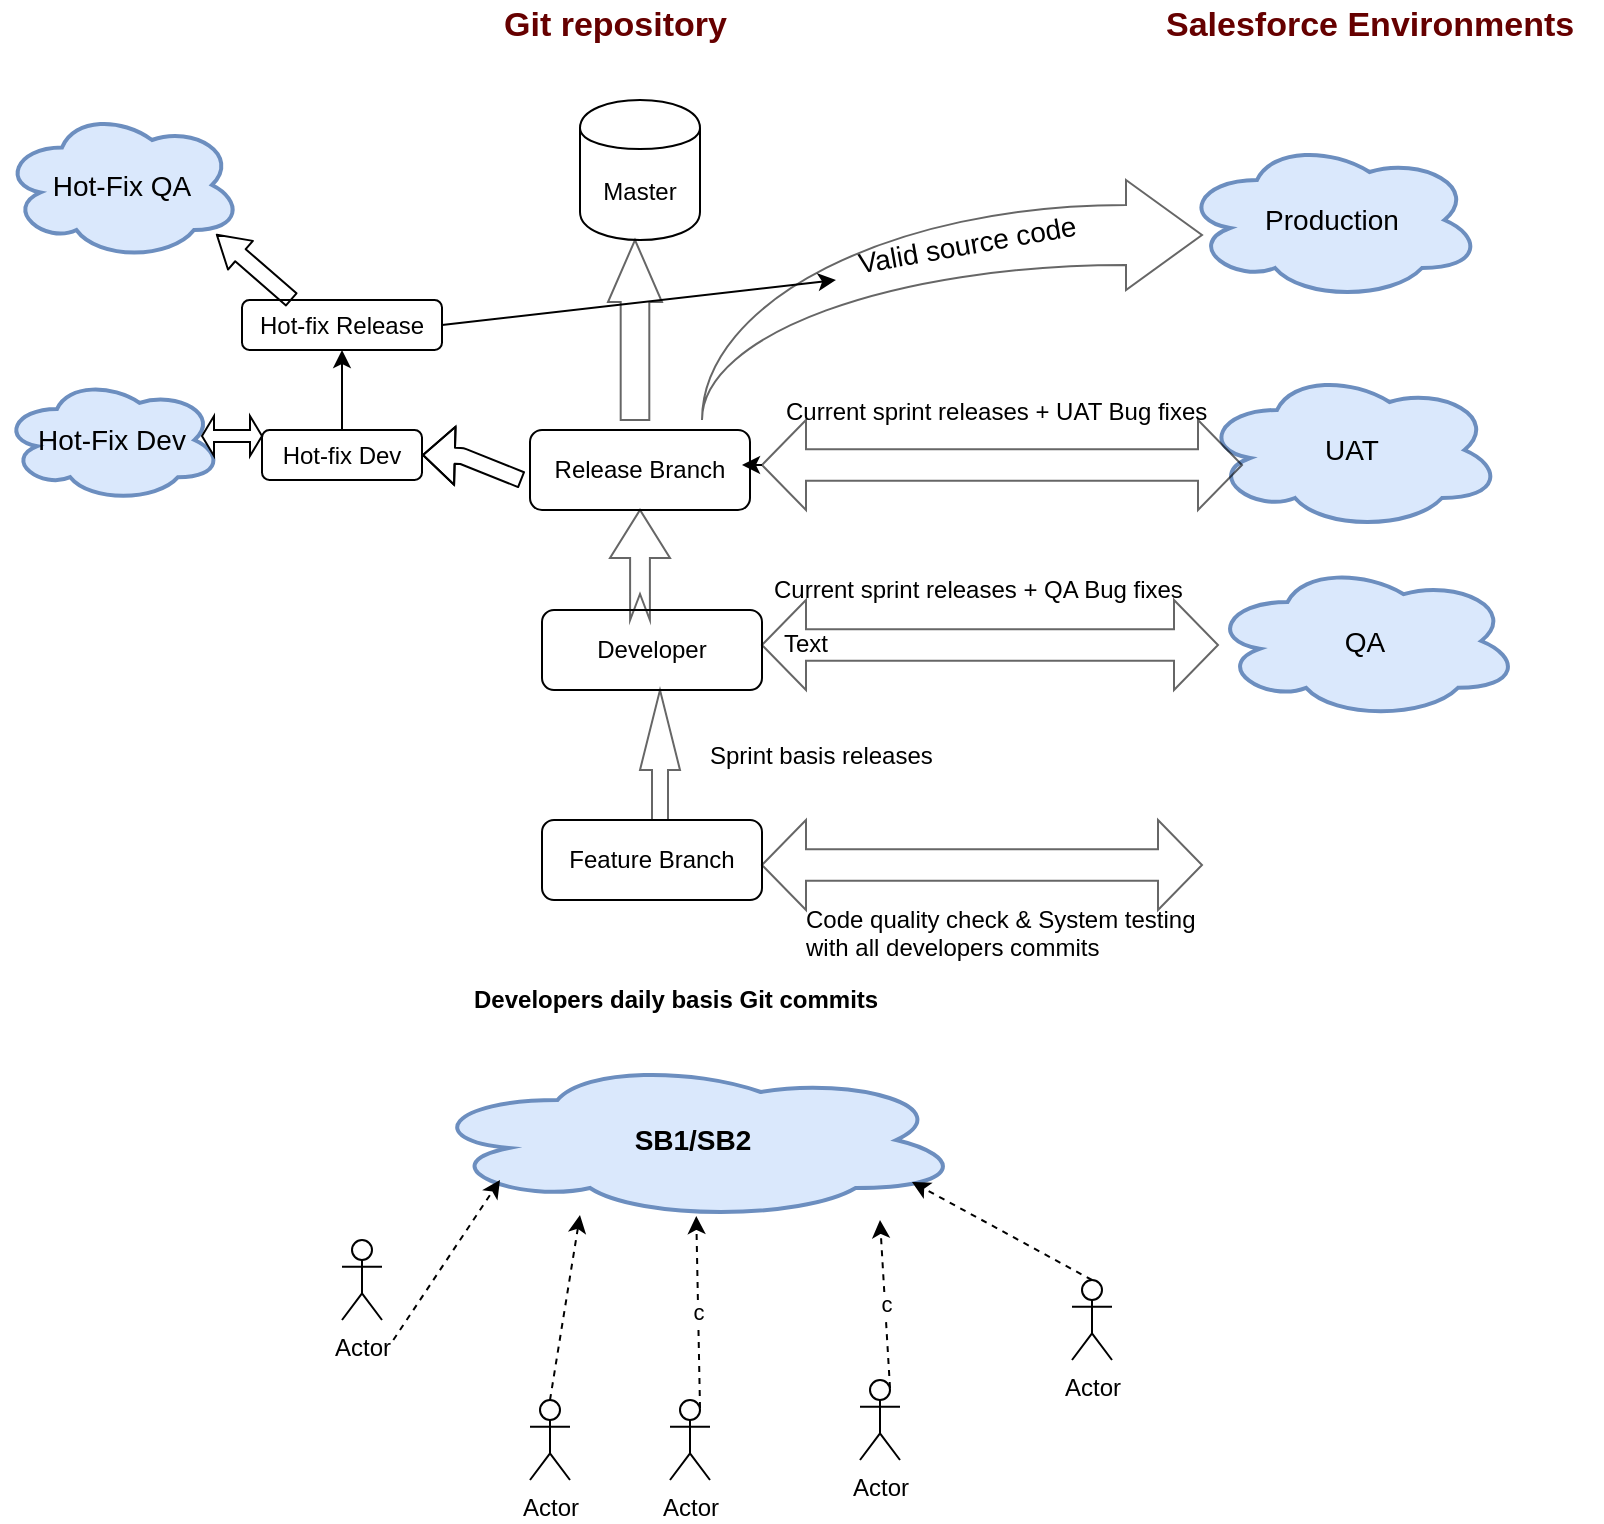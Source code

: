 <mxfile version="12.1.7" type="github" pages="1">
  <diagram id="ugZ9LgQXZQDwEc-XwA1F" name="Page-1">
    <mxGraphModel dx="1704" dy="387" grid="1" gridSize="10" guides="1" tooltips="1" connect="1" arrows="1" fold="1" page="1" pageScale="1" pageWidth="850" pageHeight="1100" math="0" shadow="0">
      <root>
        <mxCell id="0"/>
        <mxCell id="1" parent="0"/>
        <mxCell id="pKMbjU2xyeOJQkZC159j-1" value="Master" style="shape=cylinder;whiteSpace=wrap;html=1;boundedLbl=1;backgroundOutline=1;" parent="1" vertex="1">
          <mxGeometry x="209" y="70" width="60" height="70" as="geometry"/>
        </mxCell>
        <mxCell id="pKMbjU2xyeOJQkZC159j-2" value="Release Branch" style="rounded=1;whiteSpace=wrap;html=1;" parent="1" vertex="1">
          <mxGeometry x="184" y="235" width="110" height="40" as="geometry"/>
        </mxCell>
        <mxCell id="pKMbjU2xyeOJQkZC159j-3" value="Feature Branch" style="rounded=1;whiteSpace=wrap;html=1;" parent="1" vertex="1">
          <mxGeometry x="190" y="430" width="110" height="40" as="geometry"/>
        </mxCell>
        <mxCell id="pKMbjU2xyeOJQkZC159j-5" value="Production" style="ellipse;shape=cloud;strokeWidth=2;fontSize=14;whiteSpace=wrap;html=1;align=center;fillColor=#dae8fc;strokeColor=#6c8ebf;" parent="1" vertex="1">
          <mxGeometry x="510" y="90" width="150" height="80" as="geometry"/>
        </mxCell>
        <mxCell id="pKMbjU2xyeOJQkZC159j-6" value="&lt;font style=&quot;font-size: 17px&quot;&gt;&lt;b&gt;Salesforce Environments&amp;nbsp;&lt;/b&gt;&lt;/font&gt;" style="text;html=1;resizable=0;points=[];autosize=1;align=left;verticalAlign=top;spacingTop=-4;fontColor=#660000;" parent="1" vertex="1">
          <mxGeometry x="500" y="20" width="220" height="20" as="geometry"/>
        </mxCell>
        <mxCell id="pKMbjU2xyeOJQkZC159j-7" value="&lt;font style=&quot;font-size: 17px&quot;&gt;&lt;b&gt;Git repository&amp;nbsp;&lt;/b&gt;&lt;/font&gt;" style="text;html=1;resizable=0;points=[];autosize=1;align=left;verticalAlign=top;spacingTop=-4;fontColor=#660000;" parent="1" vertex="1">
          <mxGeometry x="169" y="20" width="130" height="20" as="geometry"/>
        </mxCell>
        <mxCell id="pKMbjU2xyeOJQkZC159j-8" value="UAT" style="ellipse;shape=cloud;strokeWidth=2;fontSize=14;whiteSpace=wrap;html=1;align=center;fillColor=#dae8fc;strokeColor=#6c8ebf;" parent="1" vertex="1">
          <mxGeometry x="520" y="205" width="150" height="80" as="geometry"/>
        </mxCell>
        <mxCell id="pKMbjU2xyeOJQkZC159j-9" value="QA" style="ellipse;shape=cloud;strokeWidth=2;fontSize=14;whiteSpace=wrap;html=1;align=center;fillColor=#dae8fc;strokeColor=#6c8ebf;" parent="1" vertex="1">
          <mxGeometry x="524" y="301.5" width="155" height="78" as="geometry"/>
        </mxCell>
        <mxCell id="pKMbjU2xyeOJQkZC159j-11" value="Developer" style="rounded=1;whiteSpace=wrap;html=1;" parent="1" vertex="1">
          <mxGeometry x="190" y="325" width="110" height="40" as="geometry"/>
        </mxCell>
        <mxCell id="pKMbjU2xyeOJQkZC159j-15" value="Developers daily basis Git commits&amp;nbsp;" style="text;html=1;resizable=0;points=[];autosize=1;align=left;verticalAlign=top;spacingTop=-4;fontStyle=1" parent="1" vertex="1">
          <mxGeometry x="154" y="510" width="210" height="20" as="geometry"/>
        </mxCell>
        <mxCell id="pKMbjU2xyeOJQkZC159j-18" value="" style="html=1;shadow=0;dashed=0;align=center;verticalAlign=middle;shape=mxgraph.arrows2.arrow;dy=0.6;dx=40;direction=north;notch=0;rounded=0;strokeWidth=1;fillColor=none;opacity=60;" parent="1" vertex="1">
          <mxGeometry x="239" y="365" width="20" height="65" as="geometry"/>
        </mxCell>
        <mxCell id="pKMbjU2xyeOJQkZC159j-19" value="Sprint basis releases" style="text;html=1;resizable=0;points=[];autosize=1;align=left;verticalAlign=top;spacingTop=-4;" parent="1" vertex="1">
          <mxGeometry x="271.5" y="387.5" width="130" height="20" as="geometry"/>
        </mxCell>
        <mxCell id="pKMbjU2xyeOJQkZC159j-22" value="Text" style="text;html=1;resizable=0;points=[];autosize=1;align=left;verticalAlign=top;spacingTop=-4;" parent="1" vertex="1">
          <mxGeometry x="309" y="332" width="40" height="20" as="geometry"/>
        </mxCell>
        <mxCell id="pKMbjU2xyeOJQkZC159j-23" value="" style="html=1;shadow=0;dashed=0;align=center;verticalAlign=middle;shape=mxgraph.arrows2.twoWayArrow;dy=0.65;dx=22;rounded=0;strokeWidth=1;fillColor=none;opacity=60;" parent="1" vertex="1">
          <mxGeometry x="300" y="320" width="228" height="45" as="geometry"/>
        </mxCell>
        <mxCell id="pKMbjU2xyeOJQkZC159j-26" value="Current sprint releases + QA Bug fixes" style="text;html=1;resizable=0;points=[];autosize=1;align=left;verticalAlign=top;spacingTop=-4;" parent="1" vertex="1">
          <mxGeometry x="304" y="305" width="220" height="20" as="geometry"/>
        </mxCell>
        <mxCell id="pKMbjU2xyeOJQkZC159j-27" value="" style="html=1;shadow=0;dashed=0;align=center;verticalAlign=middle;shape=mxgraph.arrows2.arrow;dy=0.67;dx=24;direction=north;notch=13;rounded=0;strokeWidth=1;fillColor=none;opacity=60;" parent="1" vertex="1">
          <mxGeometry x="224" y="275" width="30" height="55" as="geometry"/>
        </mxCell>
        <mxCell id="QmjTFNfi9diBM-cBmNHH-2" style="edgeStyle=orthogonalEdgeStyle;rounded=0;orthogonalLoop=1;jettySize=auto;html=1;exitX=0;exitY=0.5;exitDx=0;exitDy=0;exitPerimeter=0;" parent="1" source="pKMbjU2xyeOJQkZC159j-28" edge="1">
          <mxGeometry relative="1" as="geometry">
            <mxPoint x="290" y="253" as="targetPoint"/>
          </mxGeometry>
        </mxCell>
        <mxCell id="pKMbjU2xyeOJQkZC159j-28" value="" style="html=1;shadow=0;dashed=0;align=center;verticalAlign=middle;shape=mxgraph.arrows2.twoWayArrow;dy=0.65;dx=22;rounded=0;strokeWidth=1;fillColor=none;opacity=60;" parent="1" vertex="1">
          <mxGeometry x="300" y="230" width="240" height="45" as="geometry"/>
        </mxCell>
        <mxCell id="pKMbjU2xyeOJQkZC159j-29" value="Current sprint releases + UAT Bug fixes" style="text;html=1;resizable=0;points=[];autosize=1;align=left;verticalAlign=top;spacingTop=-4;" parent="1" vertex="1">
          <mxGeometry x="310" y="216" width="230" height="20" as="geometry"/>
        </mxCell>
        <mxCell id="pKMbjU2xyeOJQkZC159j-33" value="" style="html=1;shadow=0;dashed=0;align=center;verticalAlign=middle;shape=mxgraph.arrows2.jumpInArrow;dy=15;dx=38;arrowHead=55;rounded=0;strokeWidth=1;fillColor=none;opacity=60;" parent="1" vertex="1">
          <mxGeometry x="270" y="110" width="250" height="120" as="geometry"/>
        </mxCell>
        <mxCell id="pKMbjU2xyeOJQkZC159j-34" value="&lt;font style=&quot;font-size: 14px&quot;&gt;Valid source code&lt;/font&gt;" style="text;html=1;resizable=0;points=[];autosize=1;align=left;verticalAlign=top;spacingTop=-4;rotation=-10;" parent="1" vertex="1">
          <mxGeometry x="345" y="130" width="130" height="20" as="geometry"/>
        </mxCell>
        <mxCell id="pKMbjU2xyeOJQkZC159j-35" value="" style="html=1;shadow=0;dashed=0;align=center;verticalAlign=middle;shape=mxgraph.arrows2.arrow;dy=0.47;dx=31;direction=north;notch=0;rounded=0;strokeWidth=1;fillColor=none;opacity=60;" parent="1" vertex="1">
          <mxGeometry x="223" y="140" width="27" height="90" as="geometry"/>
        </mxCell>
        <mxCell id="U-r_O4P5ikJAALDEmdnD-2" value="&lt;b&gt;SB1/SB2&lt;/b&gt;" style="ellipse;shape=cloud;strokeWidth=2;fontSize=14;whiteSpace=wrap;html=1;align=center;fillColor=#dae8fc;strokeColor=#6c8ebf;" parent="1" vertex="1">
          <mxGeometry x="130" y="550" width="271" height="80" as="geometry"/>
        </mxCell>
        <mxCell id="U-r_O4P5ikJAALDEmdnD-3" value="" style="html=1;shadow=0;dashed=0;align=center;verticalAlign=middle;shape=mxgraph.arrows2.twoWayArrow;dy=0.65;dx=22;rounded=0;strokeWidth=1;fillColor=none;opacity=60;" parent="1" vertex="1">
          <mxGeometry x="300" y="430" width="220" height="45" as="geometry"/>
        </mxCell>
        <mxCell id="U-r_O4P5ikJAALDEmdnD-4" value="Code quality check &amp;amp; System testing &lt;br&gt;with all developers commits" style="text;html=1;resizable=0;points=[];autosize=1;align=left;verticalAlign=top;spacingTop=-4;" parent="1" vertex="1">
          <mxGeometry x="320" y="470" width="210" height="30" as="geometry"/>
        </mxCell>
        <mxCell id="QmjTFNfi9diBM-cBmNHH-10" value="" style="edgeStyle=orthogonalEdgeStyle;rounded=0;orthogonalLoop=1;jettySize=auto;html=1;" parent="1" source="QmjTFNfi9diBM-cBmNHH-8" target="QmjTFNfi9diBM-cBmNHH-9" edge="1">
          <mxGeometry relative="1" as="geometry"/>
        </mxCell>
        <mxCell id="QmjTFNfi9diBM-cBmNHH-8" value="Hot-fix Dev" style="rounded=1;whiteSpace=wrap;html=1;" parent="1" vertex="1">
          <mxGeometry x="50" y="235" width="80" height="25" as="geometry"/>
        </mxCell>
        <mxCell id="QmjTFNfi9diBM-cBmNHH-9" value="Hot-fix Release" style="rounded=1;whiteSpace=wrap;html=1;" parent="1" vertex="1">
          <mxGeometry x="40" y="170" width="100" height="25" as="geometry"/>
        </mxCell>
        <mxCell id="QmjTFNfi9diBM-cBmNHH-11" value="Hot-Fix QA" style="ellipse;shape=cloud;strokeWidth=2;fontSize=14;whiteSpace=wrap;html=1;align=center;fillColor=#dae8fc;strokeColor=#6c8ebf;" parent="1" vertex="1">
          <mxGeometry x="-80" y="75" width="120" height="75" as="geometry"/>
        </mxCell>
        <mxCell id="QmjTFNfi9diBM-cBmNHH-15" value="Hot-Fix Dev" style="ellipse;shape=cloud;strokeWidth=2;fontSize=14;whiteSpace=wrap;html=1;align=center;fillColor=#dae8fc;strokeColor=#6c8ebf;" parent="1" vertex="1">
          <mxGeometry x="-80" y="209" width="110" height="62" as="geometry"/>
        </mxCell>
        <mxCell id="QmjTFNfi9diBM-cBmNHH-18" value="" style="shape=flexArrow;endArrow=classic;html=1;width=8;endSize=4.97;entryX=1;entryY=0.5;entryDx=0;entryDy=0;" parent="1" target="QmjTFNfi9diBM-cBmNHH-8" edge="1">
          <mxGeometry width="50" height="50" relative="1" as="geometry">
            <mxPoint x="180" y="260" as="sourcePoint"/>
            <mxPoint x="140" y="245" as="targetPoint"/>
            <Array as="points">
              <mxPoint x="150" y="248"/>
            </Array>
          </mxGeometry>
        </mxCell>
        <mxCell id="QmjTFNfi9diBM-cBmNHH-20" value="" style="shape=flexArrow;endArrow=classic;html=1;width=8;endSize=4.88;entryX=0.892;entryY=0.827;entryDx=0;entryDy=0;entryPerimeter=0;endWidth=10;" parent="1" target="QmjTFNfi9diBM-cBmNHH-11" edge="1">
          <mxGeometry width="50" height="50" relative="1" as="geometry">
            <mxPoint x="65" y="170" as="sourcePoint"/>
            <mxPoint x="115" y="120" as="targetPoint"/>
          </mxGeometry>
        </mxCell>
        <mxCell id="QmjTFNfi9diBM-cBmNHH-24" value="" style="endArrow=classic;html=1;exitX=1;exitY=0.5;exitDx=0;exitDy=0;" parent="1" source="QmjTFNfi9diBM-cBmNHH-9" edge="1">
          <mxGeometry width="50" height="50" relative="1" as="geometry">
            <mxPoint x="236.5" y="290" as="sourcePoint"/>
            <mxPoint x="337" y="160" as="targetPoint"/>
          </mxGeometry>
        </mxCell>
        <mxCell id="QmjTFNfi9diBM-cBmNHH-25" value="" style="shape=doubleArrow;whiteSpace=wrap;html=1;" parent="1" vertex="1">
          <mxGeometry x="20" y="228" width="30" height="20" as="geometry"/>
        </mxCell>
        <mxCell id="QmjTFNfi9diBM-cBmNHH-33" value="" style="endArrow=classic;html=1;entryX=0;entryY=0.75;entryDx=0;entryDy=0;dashed=1;" parent="1" edge="1">
          <mxGeometry width="50" height="50" relative="1" as="geometry">
            <mxPoint x="109" y="700" as="sourcePoint"/>
            <mxPoint x="169" y="610" as="targetPoint"/>
          </mxGeometry>
        </mxCell>
        <mxCell id="QmjTFNfi9diBM-cBmNHH-34" value="" style="endArrow=classic;html=1;entryX=0;entryY=0.75;entryDx=0;entryDy=0;dashed=1;exitX=0.5;exitY=0;exitDx=0;exitDy=0;exitPerimeter=0;" parent="1" edge="1" source="KmOQJDI3jcZC0d5Q9woU-5">
          <mxGeometry width="50" height="50" relative="1" as="geometry">
            <mxPoint x="164" y="752.5" as="sourcePoint"/>
            <mxPoint x="209" y="627.5" as="targetPoint"/>
          </mxGeometry>
        </mxCell>
        <mxCell id="QmjTFNfi9diBM-cBmNHH-35" value="c" style="endArrow=classic;html=1;dashed=1;exitX=0.75;exitY=0.1;exitDx=0;exitDy=0;exitPerimeter=0;" parent="1" source="KmOQJDI3jcZC0d5Q9woU-7" edge="1">
          <mxGeometry width="50" height="50" relative="1" as="geometry">
            <mxPoint x="490.5" y="834.5" as="sourcePoint"/>
            <mxPoint x="359" y="630" as="targetPoint"/>
          </mxGeometry>
        </mxCell>
        <mxCell id="QmjTFNfi9diBM-cBmNHH-36" value="" style="endArrow=classic;html=1;dashed=1;exitX=0.2;exitY=0.2;exitDx=0;exitDy=0;exitPerimeter=0;" parent="1" edge="1">
          <mxGeometry width="50" height="50" relative="1" as="geometry">
            <mxPoint x="465" y="660" as="sourcePoint"/>
            <mxPoint x="375" y="611" as="targetPoint"/>
          </mxGeometry>
        </mxCell>
        <mxCell id="KmOQJDI3jcZC0d5Q9woU-1" value="Actor" style="shape=umlActor;verticalLabelPosition=bottom;labelBackgroundColor=#ffffff;verticalAlign=top;html=1;outlineConnect=0;" vertex="1" parent="1">
          <mxGeometry x="90" y="640" width="20" height="40" as="geometry"/>
        </mxCell>
        <mxCell id="KmOQJDI3jcZC0d5Q9woU-5" value="Actor" style="shape=umlActor;verticalLabelPosition=bottom;labelBackgroundColor=#ffffff;verticalAlign=top;html=1;outlineConnect=0;" vertex="1" parent="1">
          <mxGeometry x="184" y="720" width="20" height="40" as="geometry"/>
        </mxCell>
        <mxCell id="KmOQJDI3jcZC0d5Q9woU-6" value="Actor" style="shape=umlActor;verticalLabelPosition=bottom;labelBackgroundColor=#ffffff;verticalAlign=top;html=1;outlineConnect=0;" vertex="1" parent="1">
          <mxGeometry x="254" y="720" width="20" height="40" as="geometry"/>
        </mxCell>
        <mxCell id="KmOQJDI3jcZC0d5Q9woU-7" value="Actor" style="shape=umlActor;verticalLabelPosition=bottom;labelBackgroundColor=#ffffff;verticalAlign=top;html=1;outlineConnect=0;" vertex="1" parent="1">
          <mxGeometry x="349" y="710" width="20" height="40" as="geometry"/>
        </mxCell>
        <mxCell id="KmOQJDI3jcZC0d5Q9woU-8" value="Actor" style="shape=umlActor;verticalLabelPosition=bottom;labelBackgroundColor=#ffffff;verticalAlign=top;html=1;outlineConnect=0;" vertex="1" parent="1">
          <mxGeometry x="455" y="660" width="20" height="40" as="geometry"/>
        </mxCell>
        <mxCell id="KmOQJDI3jcZC0d5Q9woU-12" value="c" style="endArrow=classic;html=1;dashed=1;exitX=0.75;exitY=0.1;exitDx=0;exitDy=0;exitPerimeter=0;entryX=0.506;entryY=0.975;entryDx=0;entryDy=0;entryPerimeter=0;" edge="1" parent="1" source="KmOQJDI3jcZC0d5Q9woU-6" target="U-r_O4P5ikJAALDEmdnD-2">
          <mxGeometry width="50" height="50" relative="1" as="geometry">
            <mxPoint x="374" y="724" as="sourcePoint"/>
            <mxPoint x="369" y="640" as="targetPoint"/>
          </mxGeometry>
        </mxCell>
      </root>
    </mxGraphModel>
  </diagram>
</mxfile>
